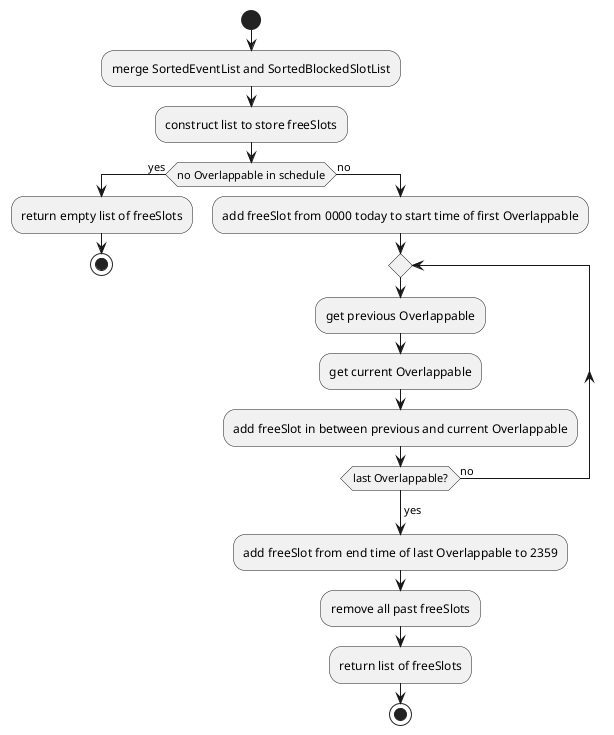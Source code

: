 @startuml
'https://plantuml.com/activity-diagram-beta

start
:merge SortedEventList and SortedBlockedSlotList;
:construct list to store freeSlots;
if(no Overlappable in schedule) then (yes)
    :return empty list of freeSlots;
    stop
else (no)
    :add freeSlot from 0000 today to start time of first Overlappable;
    repeat
    :get previous Overlappable;
    :get current Overlappable;
    :add freeSlot in between previous and current Overlappable;
    repeat while(last Overlappable?) is (no)
    ->yes;
    :add freeSlot from end time of last Overlappable to 2359;
    :remove all past freeSlots;
    :return list of freeSlots;
    stop
@enduml
